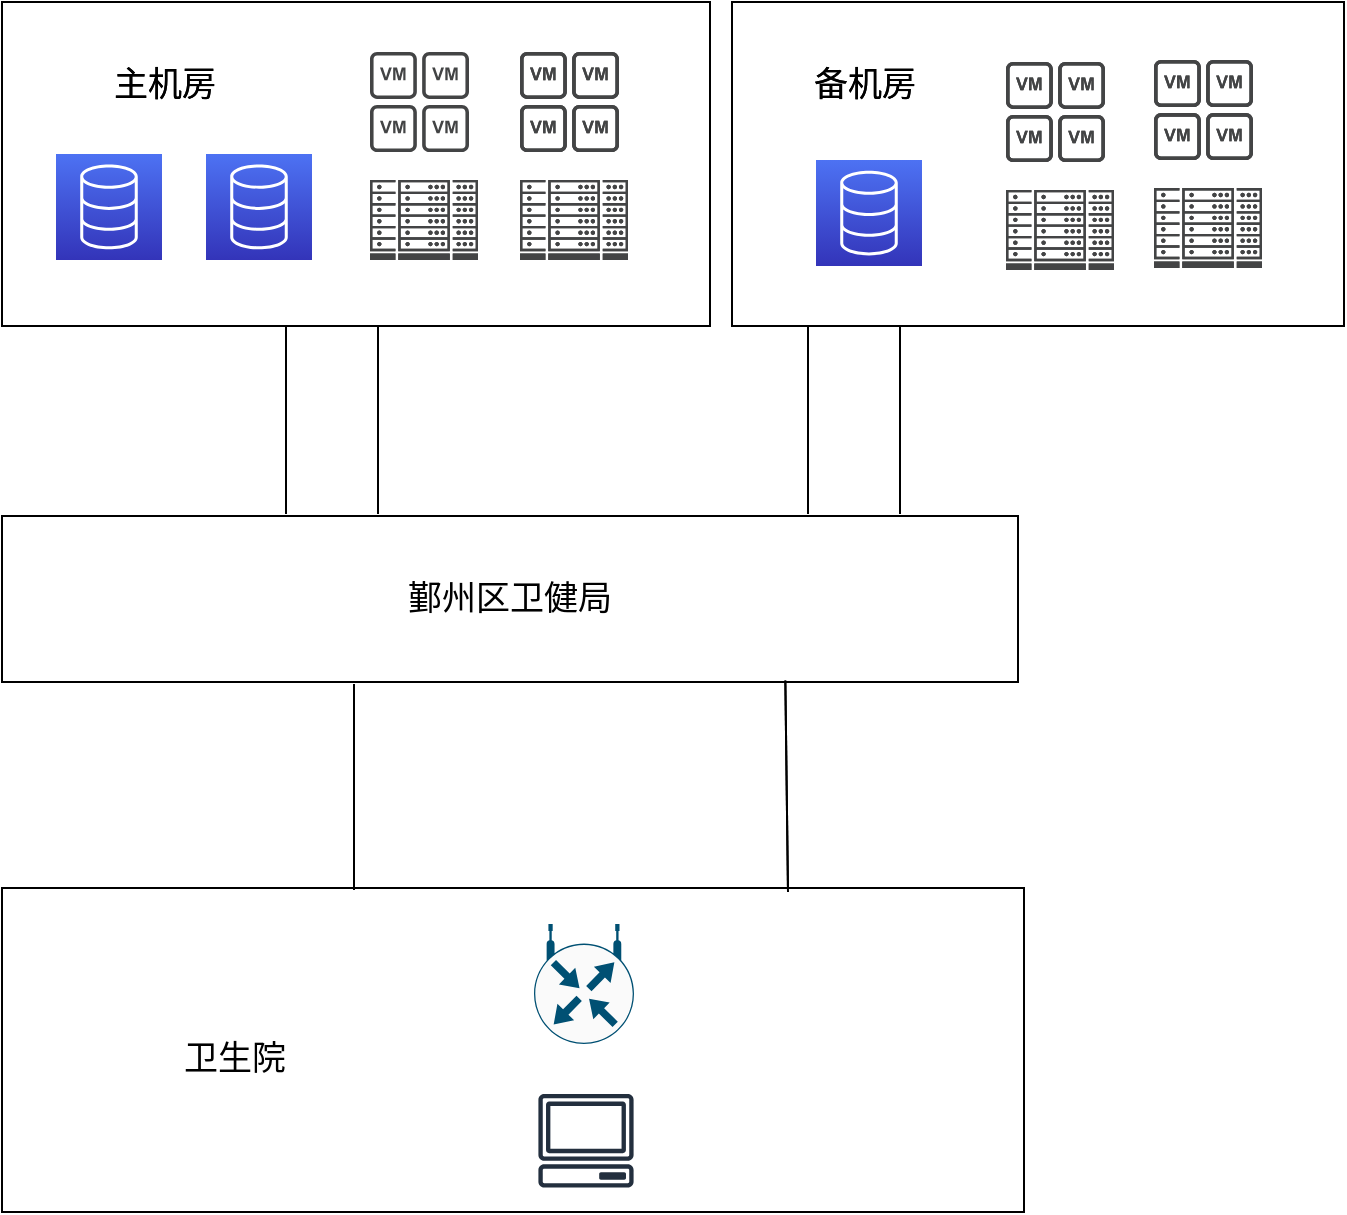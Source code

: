 <mxfile version="14.2.7" type="github"><diagram id="pRupuPok88TG4E60KmXL" name="Page-1"><mxGraphModel dx="1377" dy="791" grid="0" gridSize="10" guides="1" tooltips="1" connect="1" arrows="1" fold="1" page="1" pageScale="1" pageWidth="827" pageHeight="1169" math="0" shadow="0"><root><mxCell id="0"/><mxCell id="1" parent="0"/><mxCell id="2cp1Zb8wMEotowmowjGn-6" value="" style="rounded=0;whiteSpace=wrap;html=1;" parent="1" vertex="1"><mxGeometry x="113" y="694" width="511" height="162" as="geometry"/></mxCell><mxCell id="2cp1Zb8wMEotowmowjGn-5" value="" style="outlineConnect=0;fontColor=#232F3E;gradientColor=none;fillColor=#232F3E;strokeColor=none;dashed=0;verticalLabelPosition=bottom;verticalAlign=top;align=center;html=1;fontSize=12;fontStyle=0;aspect=fixed;pointerEvents=1;shape=mxgraph.aws4.client;" parent="1" vertex="1"><mxGeometry x="381" y="797" width="48" height="46.77" as="geometry"/></mxCell><mxCell id="2cp1Zb8wMEotowmowjGn-7" value="&lt;font style=&quot;font-size: 17px&quot;&gt;鄞州区卫健局&lt;/font&gt;" style="rounded=0;whiteSpace=wrap;html=1;" parent="1" vertex="1"><mxGeometry x="113" y="508" width="508" height="83" as="geometry"/></mxCell><mxCell id="NWvoanEnht_4A9nPqFGr-1" value="" style="rounded=0;orthogonalLoop=1;jettySize=auto;html=1;endArrow=none;endFill=0;" edge="1" parent="1"><mxGeometry relative="1" as="geometry"><mxPoint x="255" y="413" as="sourcePoint"/><mxPoint x="255" y="507" as="targetPoint"/></mxGeometry></mxCell><mxCell id="2cp1Zb8wMEotowmowjGn-8" value="" style="rounded=0;whiteSpace=wrap;html=1;" parent="1" vertex="1"><mxGeometry x="113" y="251" width="354" height="162" as="geometry"/></mxCell><mxCell id="2cp1Zb8wMEotowmowjGn-9" value="" style="rounded=0;whiteSpace=wrap;html=1;" parent="1" vertex="1"><mxGeometry x="478" y="251" width="306" height="162" as="geometry"/></mxCell><mxCell id="2cp1Zb8wMEotowmowjGn-10" value="" style="outlineConnect=0;fontColor=#232F3E;gradientColor=#4D72F3;gradientDirection=north;fillColor=#3334B9;strokeColor=#ffffff;dashed=0;verticalLabelPosition=bottom;verticalAlign=top;align=center;html=1;fontSize=12;fontStyle=0;aspect=fixed;shape=mxgraph.aws4.resourceIcon;resIcon=mxgraph.aws4.database;" parent="1" vertex="1"><mxGeometry x="140" y="326.96" width="53" height="53" as="geometry"/></mxCell><mxCell id="2cp1Zb8wMEotowmowjGn-11" value="" style="outlineConnect=0;fontColor=#232F3E;gradientColor=#4D72F3;gradientDirection=north;fillColor=#3334B9;strokeColor=#ffffff;dashed=0;verticalLabelPosition=bottom;verticalAlign=top;align=center;html=1;fontSize=12;fontStyle=0;aspect=fixed;shape=mxgraph.aws4.resourceIcon;resIcon=mxgraph.aws4.database;" parent="1" vertex="1"><mxGeometry x="215" y="326.96" width="53" height="53" as="geometry"/></mxCell><mxCell id="2cp1Zb8wMEotowmowjGn-12" value="" style="pointerEvents=1;shadow=0;dashed=0;html=1;strokeColor=none;fillColor=#434445;aspect=fixed;labelPosition=center;verticalLabelPosition=bottom;verticalAlign=top;align=center;outlineConnect=0;shape=mxgraph.vvd.vm_group;" parent="1" vertex="1"><mxGeometry x="297" y="276" width="49.5" height="50" as="geometry"/></mxCell><mxCell id="2cp1Zb8wMEotowmowjGn-13" value="" style="pointerEvents=1;shadow=0;dashed=0;html=1;strokeColor=none;fillColor=#434445;aspect=fixed;labelPosition=center;verticalLabelPosition=bottom;verticalAlign=top;align=center;outlineConnect=0;shape=mxgraph.vvd.datacenter;" parent="1" vertex="1"><mxGeometry x="297" y="340" width="54" height="39.96" as="geometry"/></mxCell><mxCell id="2cp1Zb8wMEotowmowjGn-14" value="" style="pointerEvents=1;shadow=0;dashed=0;html=1;strokeColor=none;fillColor=#434445;aspect=fixed;labelPosition=center;verticalLabelPosition=bottom;verticalAlign=top;align=center;outlineConnect=0;shape=mxgraph.vvd.datacenter;" parent="1" vertex="1"><mxGeometry x="372" y="340" width="54" height="39.96" as="geometry"/></mxCell><mxCell id="2cp1Zb8wMEotowmowjGn-15" value="" style="pointerEvents=1;shadow=0;dashed=0;html=1;strokeColor=none;fillColor=#434445;aspect=fixed;labelPosition=center;verticalLabelPosition=bottom;verticalAlign=top;align=center;outlineConnect=0;shape=mxgraph.vvd.vm_group;" parent="1" vertex="1"><mxGeometry x="372" y="276" width="49.5" height="50" as="geometry"/></mxCell><mxCell id="2cp1Zb8wMEotowmowjGn-16" value="" style="outlineConnect=0;fontColor=#232F3E;gradientColor=#4D72F3;gradientDirection=north;fillColor=#3334B9;strokeColor=#ffffff;dashed=0;verticalLabelPosition=bottom;verticalAlign=top;align=center;html=1;fontSize=12;fontStyle=0;aspect=fixed;shape=mxgraph.aws4.resourceIcon;resIcon=mxgraph.aws4.database;" parent="1" vertex="1"><mxGeometry x="520" y="330.02" width="53" height="53" as="geometry"/></mxCell><mxCell id="2cp1Zb8wMEotowmowjGn-17" value="" style="pointerEvents=1;shadow=0;dashed=0;html=1;strokeColor=none;fillColor=#434445;aspect=fixed;labelPosition=center;verticalLabelPosition=bottom;verticalAlign=top;align=center;outlineConnect=0;shape=mxgraph.vvd.datacenter;" parent="1" vertex="1"><mxGeometry x="615" y="345" width="54" height="39.96" as="geometry"/></mxCell><mxCell id="2cp1Zb8wMEotowmowjGn-18" value="" style="pointerEvents=1;shadow=0;dashed=0;html=1;strokeColor=none;fillColor=#434445;aspect=fixed;labelPosition=center;verticalLabelPosition=bottom;verticalAlign=top;align=center;outlineConnect=0;shape=mxgraph.vvd.vm_group;" parent="1" vertex="1"><mxGeometry x="615" y="281" width="49.5" height="50" as="geometry"/></mxCell><mxCell id="2cp1Zb8wMEotowmowjGn-19" value="" style="pointerEvents=1;shadow=0;dashed=0;html=1;strokeColor=none;fillColor=#434445;aspect=fixed;labelPosition=center;verticalLabelPosition=bottom;verticalAlign=top;align=center;outlineConnect=0;shape=mxgraph.vvd.datacenter;" parent="1" vertex="1"><mxGeometry x="689" y="344.02" width="54" height="39.96" as="geometry"/></mxCell><mxCell id="2cp1Zb8wMEotowmowjGn-20" value="" style="pointerEvents=1;shadow=0;dashed=0;html=1;strokeColor=none;fillColor=#434445;aspect=fixed;labelPosition=center;verticalLabelPosition=bottom;verticalAlign=top;align=center;outlineConnect=0;shape=mxgraph.vvd.vm_group;" parent="1" vertex="1"><mxGeometry x="689" y="280.02" width="49.5" height="50" as="geometry"/></mxCell><mxCell id="2cp1Zb8wMEotowmowjGn-24" value="" style="endArrow=none;html=1;" parent="1" edge="1"><mxGeometry width="50" height="50" relative="1" as="geometry"><mxPoint x="289" y="695" as="sourcePoint"/><mxPoint x="289" y="592" as="targetPoint"/></mxGeometry></mxCell><mxCell id="2cp1Zb8wMEotowmowjGn-27" value="主机房" style="text;html=1;strokeColor=none;fillColor=none;align=center;verticalAlign=middle;whiteSpace=wrap;rounded=0;fontSize=17;" parent="1" vertex="1"><mxGeometry x="146.5" y="274" width="94.5" height="38" as="geometry"/></mxCell><mxCell id="2cp1Zb8wMEotowmowjGn-28" value="备机房" style="text;html=1;strokeColor=none;fillColor=none;align=center;verticalAlign=middle;whiteSpace=wrap;rounded=0;fontSize=17;" parent="1" vertex="1"><mxGeometry x="497" y="274" width="94.5" height="38" as="geometry"/></mxCell><mxCell id="2cp1Zb8wMEotowmowjGn-29" value="卫生院" style="text;html=1;strokeColor=none;fillColor=none;align=center;verticalAlign=middle;whiteSpace=wrap;rounded=0;fontSize=17;" parent="1" vertex="1"><mxGeometry x="182" y="761" width="94.5" height="38" as="geometry"/></mxCell><mxCell id="2cp1Zb8wMEotowmowjGn-30" value="" style="points=[[0.5,0,0],[1,0.5,0],[0.5,1,0],[0,0.5,0],[0.145,0.145,0],[0.856,0.145,0],[0.855,0.856,0],[0.145,0.855,0]];verticalLabelPosition=bottom;html=1;verticalAlign=top;aspect=fixed;align=center;pointerEvents=1;shape=mxgraph.cisco19.rect;prIcon=wireless_router;fillColor=#FAFAFA;strokeColor=#005073;fontSize=17;" parent="1" vertex="1"><mxGeometry x="379" y="712" width="50" height="60" as="geometry"/></mxCell><mxCell id="2cp1Zb8wMEotowmowjGn-52" value="" style="endArrow=none;html=1;entryX=0.771;entryY=0.99;entryDx=0;entryDy=0;entryPerimeter=0;" parent="1" target="2cp1Zb8wMEotowmowjGn-7" edge="1"><mxGeometry width="50" height="50" relative="1" as="geometry"><mxPoint x="506" y="696" as="sourcePoint"/><mxPoint x="506" y="659.0" as="targetPoint"/></mxGeometry></mxCell><mxCell id="tGrSpAfITiYwp8mFlDJq-1" value="" style="rounded=0;whiteSpace=wrap;html=1;" parent="1" vertex="1"><mxGeometry x="113" y="694" width="511" height="162" as="geometry"/></mxCell><mxCell id="tGrSpAfITiYwp8mFlDJq-2" value="" style="outlineConnect=0;fontColor=#232F3E;gradientColor=none;fillColor=#232F3E;strokeColor=none;dashed=0;verticalLabelPosition=bottom;verticalAlign=top;align=center;html=1;fontSize=12;fontStyle=0;aspect=fixed;pointerEvents=1;shape=mxgraph.aws4.client;" parent="1" vertex="1"><mxGeometry x="381" y="797" width="48" height="46.77" as="geometry"/></mxCell><mxCell id="tGrSpAfITiYwp8mFlDJq-3" value="&lt;font style=&quot;font-size: 17px&quot;&gt;鄞州区卫健局&lt;/font&gt;" style="rounded=0;whiteSpace=wrap;html=1;" parent="1" vertex="1"><mxGeometry x="113" y="508" width="508" height="83" as="geometry"/></mxCell><mxCell id="tGrSpAfITiYwp8mFlDJq-6" value="" style="outlineConnect=0;fontColor=#232F3E;gradientColor=#4D72F3;gradientDirection=north;fillColor=#3334B9;strokeColor=#ffffff;dashed=0;verticalLabelPosition=bottom;verticalAlign=top;align=center;html=1;fontSize=12;fontStyle=0;aspect=fixed;shape=mxgraph.aws4.resourceIcon;resIcon=mxgraph.aws4.database;" parent="1" vertex="1"><mxGeometry x="140" y="326.96" width="53" height="53" as="geometry"/></mxCell><mxCell id="tGrSpAfITiYwp8mFlDJq-7" value="" style="outlineConnect=0;fontColor=#232F3E;gradientColor=#4D72F3;gradientDirection=north;fillColor=#3334B9;strokeColor=#ffffff;dashed=0;verticalLabelPosition=bottom;verticalAlign=top;align=center;html=1;fontSize=12;fontStyle=0;aspect=fixed;shape=mxgraph.aws4.resourceIcon;resIcon=mxgraph.aws4.database;" parent="1" vertex="1"><mxGeometry x="215" y="326.96" width="53" height="53" as="geometry"/></mxCell><mxCell id="tGrSpAfITiYwp8mFlDJq-9" value="" style="pointerEvents=1;shadow=0;dashed=0;html=1;strokeColor=none;fillColor=#434445;aspect=fixed;labelPosition=center;verticalLabelPosition=bottom;verticalAlign=top;align=center;outlineConnect=0;shape=mxgraph.vvd.datacenter;" parent="1" vertex="1"><mxGeometry x="297" y="340" width="54" height="39.96" as="geometry"/></mxCell><mxCell id="tGrSpAfITiYwp8mFlDJq-10" value="" style="pointerEvents=1;shadow=0;dashed=0;html=1;strokeColor=none;fillColor=#434445;aspect=fixed;labelPosition=center;verticalLabelPosition=bottom;verticalAlign=top;align=center;outlineConnect=0;shape=mxgraph.vvd.datacenter;" parent="1" vertex="1"><mxGeometry x="372" y="340" width="54" height="39.96" as="geometry"/></mxCell><mxCell id="tGrSpAfITiYwp8mFlDJq-11" value="" style="pointerEvents=1;shadow=0;dashed=0;html=1;strokeColor=none;fillColor=#434445;aspect=fixed;labelPosition=center;verticalLabelPosition=bottom;verticalAlign=top;align=center;outlineConnect=0;shape=mxgraph.vvd.vm_group;" parent="1" vertex="1"><mxGeometry x="372" y="276" width="49.5" height="50" as="geometry"/></mxCell><mxCell id="tGrSpAfITiYwp8mFlDJq-12" value="" style="outlineConnect=0;fontColor=#232F3E;gradientColor=#4D72F3;gradientDirection=north;fillColor=#3334B9;strokeColor=#ffffff;dashed=0;verticalLabelPosition=bottom;verticalAlign=top;align=center;html=1;fontSize=12;fontStyle=0;aspect=fixed;shape=mxgraph.aws4.resourceIcon;resIcon=mxgraph.aws4.database;" parent="1" vertex="1"><mxGeometry x="520" y="330.02" width="53" height="53" as="geometry"/></mxCell><mxCell id="tGrSpAfITiYwp8mFlDJq-13" value="" style="pointerEvents=1;shadow=0;dashed=0;html=1;strokeColor=none;fillColor=#434445;aspect=fixed;labelPosition=center;verticalLabelPosition=bottom;verticalAlign=top;align=center;outlineConnect=0;shape=mxgraph.vvd.datacenter;" parent="1" vertex="1"><mxGeometry x="615" y="345" width="54" height="39.96" as="geometry"/></mxCell><mxCell id="tGrSpAfITiYwp8mFlDJq-14" value="" style="pointerEvents=1;shadow=0;dashed=0;html=1;strokeColor=none;fillColor=#434445;aspect=fixed;labelPosition=center;verticalLabelPosition=bottom;verticalAlign=top;align=center;outlineConnect=0;shape=mxgraph.vvd.vm_group;" parent="1" vertex="1"><mxGeometry x="615" y="281" width="49.5" height="50" as="geometry"/></mxCell><mxCell id="tGrSpAfITiYwp8mFlDJq-15" value="" style="pointerEvents=1;shadow=0;dashed=0;html=1;strokeColor=none;fillColor=#434445;aspect=fixed;labelPosition=center;verticalLabelPosition=bottom;verticalAlign=top;align=center;outlineConnect=0;shape=mxgraph.vvd.datacenter;" parent="1" vertex="1"><mxGeometry x="689" y="344.02" width="54" height="39.96" as="geometry"/></mxCell><mxCell id="tGrSpAfITiYwp8mFlDJq-16" value="" style="pointerEvents=1;shadow=0;dashed=0;html=1;strokeColor=none;fillColor=#434445;aspect=fixed;labelPosition=center;verticalLabelPosition=bottom;verticalAlign=top;align=center;outlineConnect=0;shape=mxgraph.vvd.vm_group;" parent="1" vertex="1"><mxGeometry x="689" y="280.02" width="49.5" height="50" as="geometry"/></mxCell><mxCell id="tGrSpAfITiYwp8mFlDJq-17" value="" style="endArrow=none;html=1;" parent="1" edge="1"><mxGeometry width="50" height="50" relative="1" as="geometry"><mxPoint x="289" y="695.0" as="sourcePoint"/><mxPoint x="289" y="592" as="targetPoint"/></mxGeometry></mxCell><mxCell id="tGrSpAfITiYwp8mFlDJq-18" value="主机房" style="text;html=1;strokeColor=none;fillColor=none;align=center;verticalAlign=middle;whiteSpace=wrap;rounded=0;fontSize=17;" parent="1" vertex="1"><mxGeometry x="146.5" y="274" width="94.5" height="38" as="geometry"/></mxCell><mxCell id="tGrSpAfITiYwp8mFlDJq-19" value="备机房" style="text;html=1;strokeColor=none;fillColor=none;align=center;verticalAlign=middle;whiteSpace=wrap;rounded=0;fontSize=17;" parent="1" vertex="1"><mxGeometry x="497" y="274" width="94.5" height="38" as="geometry"/></mxCell><mxCell id="tGrSpAfITiYwp8mFlDJq-20" value="卫生院" style="text;html=1;strokeColor=none;fillColor=none;align=center;verticalAlign=middle;whiteSpace=wrap;rounded=0;fontSize=17;" parent="1" vertex="1"><mxGeometry x="182" y="761" width="94.5" height="38" as="geometry"/></mxCell><mxCell id="tGrSpAfITiYwp8mFlDJq-21" value="" style="points=[[0.5,0,0],[1,0.5,0],[0.5,1,0],[0,0.5,0],[0.145,0.145,0],[0.856,0.145,0],[0.855,0.856,0],[0.145,0.855,0]];verticalLabelPosition=bottom;html=1;verticalAlign=top;aspect=fixed;align=center;pointerEvents=1;shape=mxgraph.cisco19.rect;prIcon=wireless_router;fillColor=#FAFAFA;strokeColor=#005073;fontSize=17;" parent="1" vertex="1"><mxGeometry x="379" y="712" width="50" height="60" as="geometry"/></mxCell><mxCell id="tGrSpAfITiYwp8mFlDJq-24" value="" style="endArrow=none;html=1;entryX=0.771;entryY=0.99;entryDx=0;entryDy=0;entryPerimeter=0;" parent="1" target="tGrSpAfITiYwp8mFlDJq-3" edge="1"><mxGeometry width="50" height="50" relative="1" as="geometry"><mxPoint x="506.0" y="696" as="sourcePoint"/><mxPoint x="506" y="659.0" as="targetPoint"/></mxGeometry></mxCell><mxCell id="NWvoanEnht_4A9nPqFGr-2" value="" style="rounded=0;orthogonalLoop=1;jettySize=auto;html=1;endArrow=none;endFill=0;" edge="1" parent="1"><mxGeometry relative="1" as="geometry"><mxPoint x="301" y="413" as="sourcePoint"/><mxPoint x="301" y="507" as="targetPoint"/></mxGeometry></mxCell><mxCell id="NWvoanEnht_4A9nPqFGr-3" value="" style="rounded=0;orthogonalLoop=1;jettySize=auto;html=1;endArrow=none;endFill=0;" edge="1" parent="1"><mxGeometry relative="1" as="geometry"><mxPoint x="516" y="413" as="sourcePoint"/><mxPoint x="516" y="507" as="targetPoint"/></mxGeometry></mxCell><mxCell id="NWvoanEnht_4A9nPqFGr-4" value="" style="rounded=0;orthogonalLoop=1;jettySize=auto;html=1;endArrow=none;endFill=0;" edge="1" parent="1"><mxGeometry relative="1" as="geometry"><mxPoint x="562" y="413" as="sourcePoint"/><mxPoint x="562" y="507" as="targetPoint"/></mxGeometry></mxCell></root></mxGraphModel></diagram></mxfile>